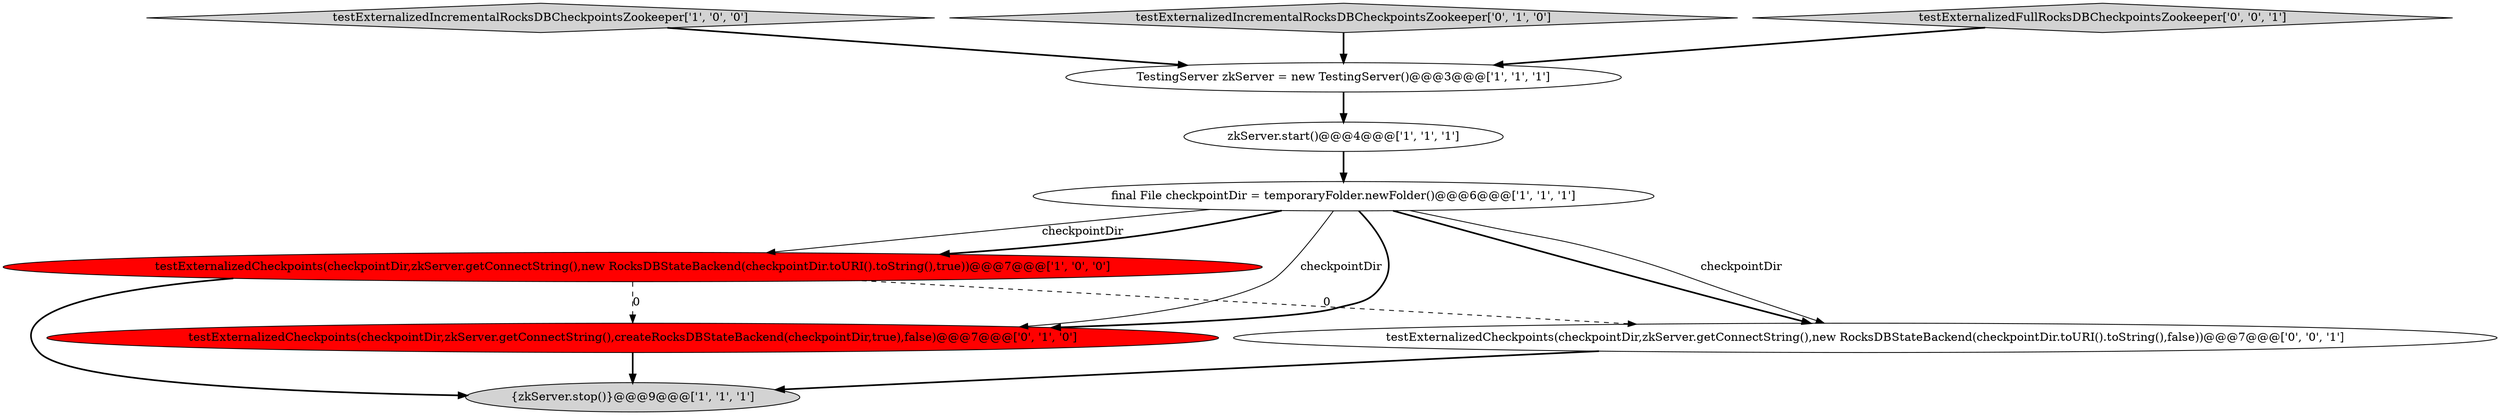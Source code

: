 digraph {
4 [style = filled, label = "testExternalizedCheckpoints(checkpointDir,zkServer.getConnectString(),new RocksDBStateBackend(checkpointDir.toURI().toString(),true))@@@7@@@['1', '0', '0']", fillcolor = red, shape = ellipse image = "AAA1AAABBB1BBB"];
7 [style = filled, label = "testExternalizedCheckpoints(checkpointDir,zkServer.getConnectString(),createRocksDBStateBackend(checkpointDir,true),false)@@@7@@@['0', '1', '0']", fillcolor = red, shape = ellipse image = "AAA1AAABBB2BBB"];
5 [style = filled, label = "testExternalizedIncrementalRocksDBCheckpointsZookeeper['1', '0', '0']", fillcolor = lightgray, shape = diamond image = "AAA0AAABBB1BBB"];
6 [style = filled, label = "testExternalizedIncrementalRocksDBCheckpointsZookeeper['0', '1', '0']", fillcolor = lightgray, shape = diamond image = "AAA0AAABBB2BBB"];
2 [style = filled, label = "{zkServer.stop()}@@@9@@@['1', '1', '1']", fillcolor = lightgray, shape = ellipse image = "AAA0AAABBB1BBB"];
3 [style = filled, label = "zkServer.start()@@@4@@@['1', '1', '1']", fillcolor = white, shape = ellipse image = "AAA0AAABBB1BBB"];
9 [style = filled, label = "testExternalizedFullRocksDBCheckpointsZookeeper['0', '0', '1']", fillcolor = lightgray, shape = diamond image = "AAA0AAABBB3BBB"];
1 [style = filled, label = "TestingServer zkServer = new TestingServer()@@@3@@@['1', '1', '1']", fillcolor = white, shape = ellipse image = "AAA0AAABBB1BBB"];
8 [style = filled, label = "testExternalizedCheckpoints(checkpointDir,zkServer.getConnectString(),new RocksDBStateBackend(checkpointDir.toURI().toString(),false))@@@7@@@['0', '0', '1']", fillcolor = white, shape = ellipse image = "AAA0AAABBB3BBB"];
0 [style = filled, label = "final File checkpointDir = temporaryFolder.newFolder()@@@6@@@['1', '1', '1']", fillcolor = white, shape = ellipse image = "AAA0AAABBB1BBB"];
1->3 [style = bold, label=""];
0->4 [style = solid, label="checkpointDir"];
6->1 [style = bold, label=""];
5->1 [style = bold, label=""];
4->2 [style = bold, label=""];
4->8 [style = dashed, label="0"];
9->1 [style = bold, label=""];
8->2 [style = bold, label=""];
0->4 [style = bold, label=""];
4->7 [style = dashed, label="0"];
7->2 [style = bold, label=""];
3->0 [style = bold, label=""];
0->7 [style = solid, label="checkpointDir"];
0->8 [style = bold, label=""];
0->7 [style = bold, label=""];
0->8 [style = solid, label="checkpointDir"];
}
